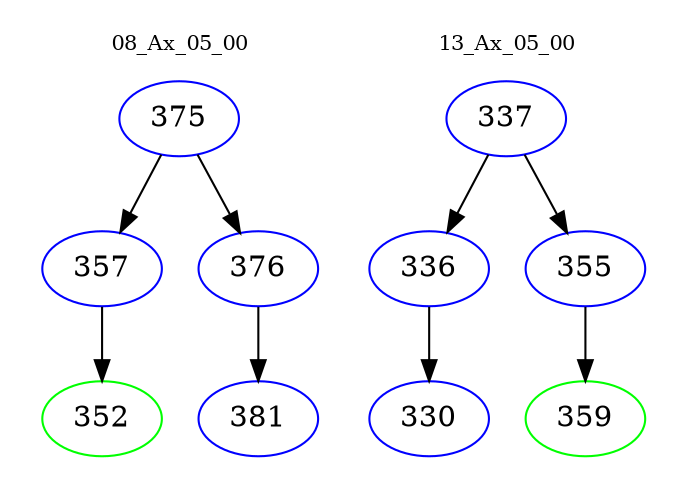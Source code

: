 digraph{
subgraph cluster_0 {
color = white
label = "08_Ax_05_00";
fontsize=10;
T0_375 [label="375", color="blue"]
T0_375 -> T0_357 [color="black"]
T0_357 [label="357", color="blue"]
T0_357 -> T0_352 [color="black"]
T0_352 [label="352", color="green"]
T0_375 -> T0_376 [color="black"]
T0_376 [label="376", color="blue"]
T0_376 -> T0_381 [color="black"]
T0_381 [label="381", color="blue"]
}
subgraph cluster_1 {
color = white
label = "13_Ax_05_00";
fontsize=10;
T1_337 [label="337", color="blue"]
T1_337 -> T1_336 [color="black"]
T1_336 [label="336", color="blue"]
T1_336 -> T1_330 [color="black"]
T1_330 [label="330", color="blue"]
T1_337 -> T1_355 [color="black"]
T1_355 [label="355", color="blue"]
T1_355 -> T1_359 [color="black"]
T1_359 [label="359", color="green"]
}
}
